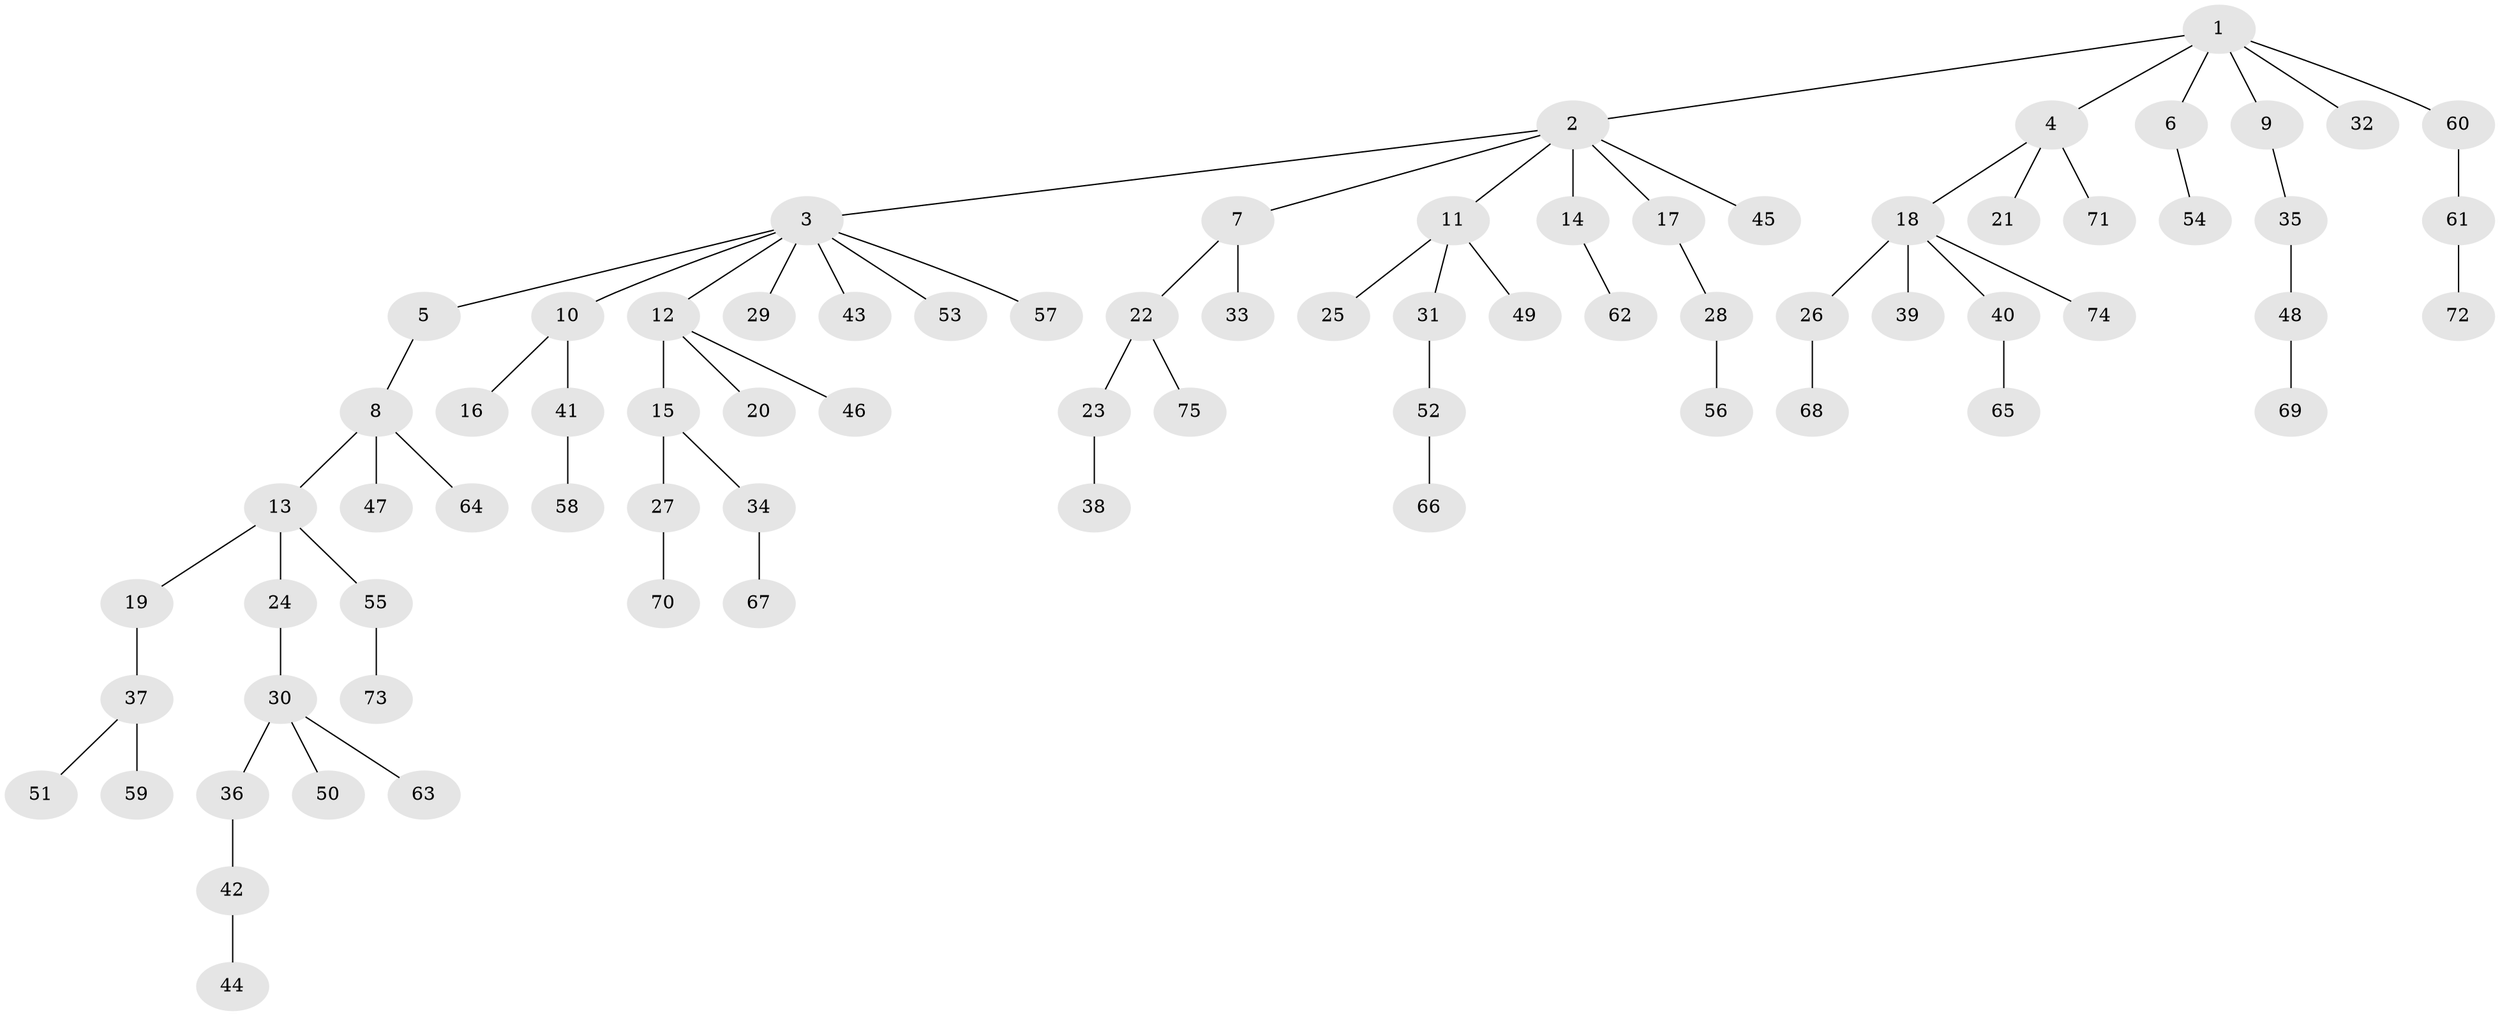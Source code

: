 // coarse degree distribution, {6: 0.02, 7: 0.06, 2: 0.2, 1: 0.58, 3: 0.12, 4: 0.02}
// Generated by graph-tools (version 1.1) at 2025/42/03/06/25 10:42:05]
// undirected, 75 vertices, 74 edges
graph export_dot {
graph [start="1"]
  node [color=gray90,style=filled];
  1;
  2;
  3;
  4;
  5;
  6;
  7;
  8;
  9;
  10;
  11;
  12;
  13;
  14;
  15;
  16;
  17;
  18;
  19;
  20;
  21;
  22;
  23;
  24;
  25;
  26;
  27;
  28;
  29;
  30;
  31;
  32;
  33;
  34;
  35;
  36;
  37;
  38;
  39;
  40;
  41;
  42;
  43;
  44;
  45;
  46;
  47;
  48;
  49;
  50;
  51;
  52;
  53;
  54;
  55;
  56;
  57;
  58;
  59;
  60;
  61;
  62;
  63;
  64;
  65;
  66;
  67;
  68;
  69;
  70;
  71;
  72;
  73;
  74;
  75;
  1 -- 2;
  1 -- 4;
  1 -- 6;
  1 -- 9;
  1 -- 32;
  1 -- 60;
  2 -- 3;
  2 -- 7;
  2 -- 11;
  2 -- 14;
  2 -- 17;
  2 -- 45;
  3 -- 5;
  3 -- 10;
  3 -- 12;
  3 -- 29;
  3 -- 43;
  3 -- 53;
  3 -- 57;
  4 -- 18;
  4 -- 21;
  4 -- 71;
  5 -- 8;
  6 -- 54;
  7 -- 22;
  7 -- 33;
  8 -- 13;
  8 -- 47;
  8 -- 64;
  9 -- 35;
  10 -- 16;
  10 -- 41;
  11 -- 25;
  11 -- 31;
  11 -- 49;
  12 -- 15;
  12 -- 20;
  12 -- 46;
  13 -- 19;
  13 -- 24;
  13 -- 55;
  14 -- 62;
  15 -- 27;
  15 -- 34;
  17 -- 28;
  18 -- 26;
  18 -- 39;
  18 -- 40;
  18 -- 74;
  19 -- 37;
  22 -- 23;
  22 -- 75;
  23 -- 38;
  24 -- 30;
  26 -- 68;
  27 -- 70;
  28 -- 56;
  30 -- 36;
  30 -- 50;
  30 -- 63;
  31 -- 52;
  34 -- 67;
  35 -- 48;
  36 -- 42;
  37 -- 51;
  37 -- 59;
  40 -- 65;
  41 -- 58;
  42 -- 44;
  48 -- 69;
  52 -- 66;
  55 -- 73;
  60 -- 61;
  61 -- 72;
}
